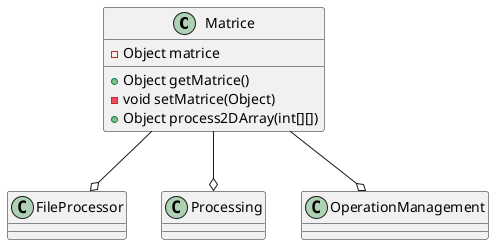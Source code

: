 @startuml

class Matrice {
    -Object matrice

    +Object getMatrice()
    -void setMatrice(Object)
    +Object process2DArray(int[][])
}

class FileProcessor
class Processing
class OperationManagement

Matrice --o OperationManagement
Matrice --o FileProcessor
Matrice --o Processing

@enduml
